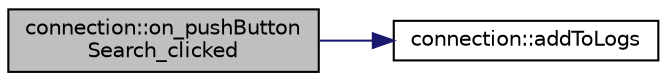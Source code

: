 digraph "connection::on_pushButtonSearch_clicked"
{
 // LATEX_PDF_SIZE
  edge [fontname="Helvetica",fontsize="10",labelfontname="Helvetica",labelfontsize="10"];
  node [fontname="Helvetica",fontsize="10",shape=record];
  rankdir="LR";
  Node1 [label="connection::on_pushButton\lSearch_clicked",height=0.2,width=0.4,color="black", fillcolor="grey75", style="filled", fontcolor="black",tooltip="Slot dla przycisku \"Search\". Wyszukuje dostępne porty COM."];
  Node1 -> Node2 [color="midnightblue",fontsize="10",style="solid",fontname="Helvetica"];
  Node2 [label="connection::addToLogs",height=0.2,width=0.4,color="black", fillcolor="white", style="filled",URL="$classconnection.html#a9d7bcdd6c199f10ad388395f67df492f",tooltip="Funkcja wysyła wiadomość do okna z logami."];
}
